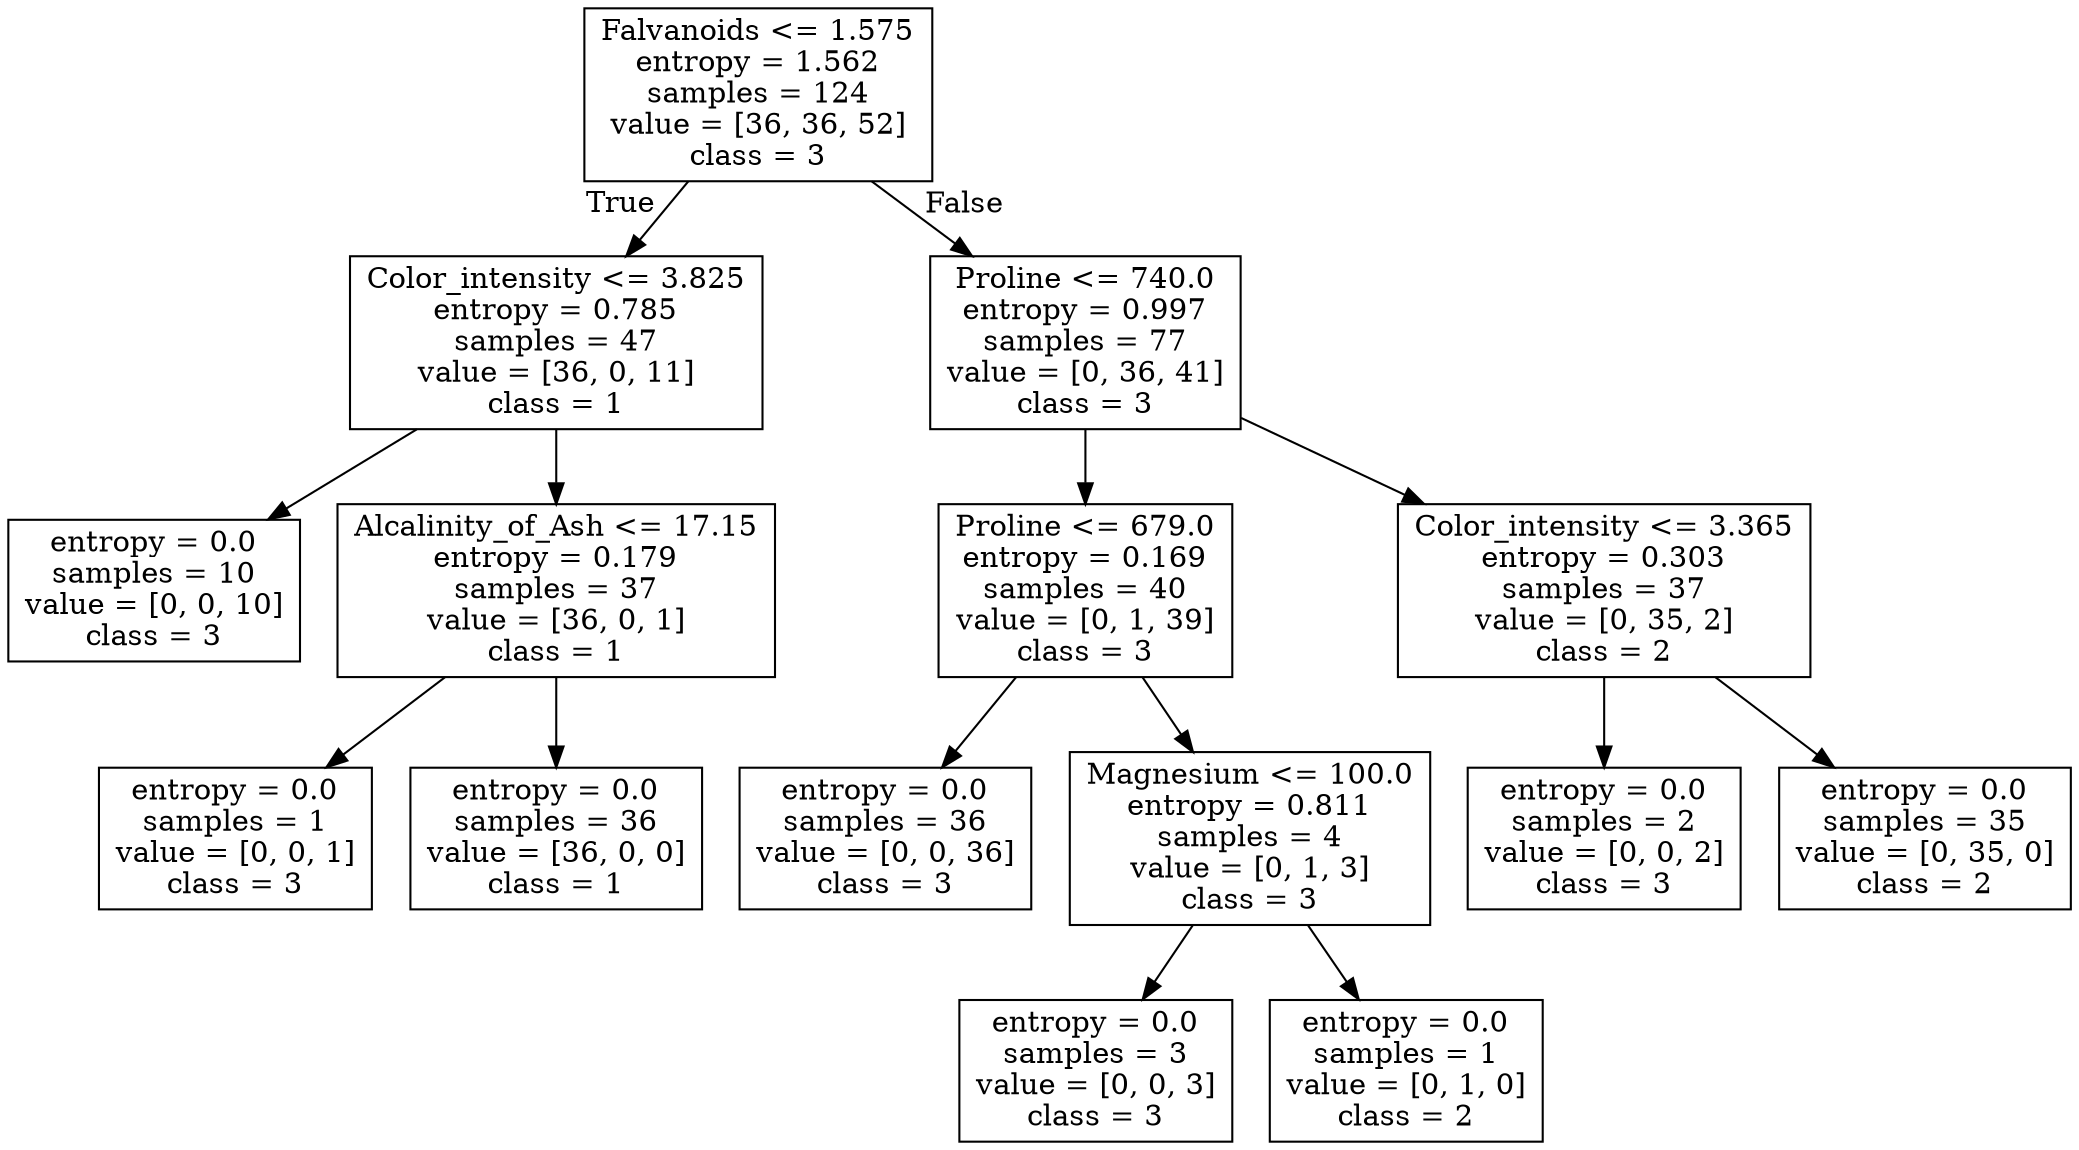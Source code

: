 digraph Tree {
node [shape=box] ;
0 [label="Falvanoids <= 1.575\nentropy = 1.562\nsamples = 124\nvalue = [36, 36, 52]\nclass = 3"] ;
1 [label="Color_intensity <= 3.825\nentropy = 0.785\nsamples = 47\nvalue = [36, 0, 11]\nclass = 1"] ;
0 -> 1 [labeldistance=2.5, labelangle=45, headlabel="True"] ;
2 [label="entropy = 0.0\nsamples = 10\nvalue = [0, 0, 10]\nclass = 3"] ;
1 -> 2 ;
3 [label="Alcalinity_of_Ash <= 17.15\nentropy = 0.179\nsamples = 37\nvalue = [36, 0, 1]\nclass = 1"] ;
1 -> 3 ;
4 [label="entropy = 0.0\nsamples = 1\nvalue = [0, 0, 1]\nclass = 3"] ;
3 -> 4 ;
5 [label="entropy = 0.0\nsamples = 36\nvalue = [36, 0, 0]\nclass = 1"] ;
3 -> 5 ;
6 [label="Proline <= 740.0\nentropy = 0.997\nsamples = 77\nvalue = [0, 36, 41]\nclass = 3"] ;
0 -> 6 [labeldistance=2.5, labelangle=-45, headlabel="False"] ;
7 [label="Proline <= 679.0\nentropy = 0.169\nsamples = 40\nvalue = [0, 1, 39]\nclass = 3"] ;
6 -> 7 ;
8 [label="entropy = 0.0\nsamples = 36\nvalue = [0, 0, 36]\nclass = 3"] ;
7 -> 8 ;
9 [label="Magnesium <= 100.0\nentropy = 0.811\nsamples = 4\nvalue = [0, 1, 3]\nclass = 3"] ;
7 -> 9 ;
10 [label="entropy = 0.0\nsamples = 3\nvalue = [0, 0, 3]\nclass = 3"] ;
9 -> 10 ;
11 [label="entropy = 0.0\nsamples = 1\nvalue = [0, 1, 0]\nclass = 2"] ;
9 -> 11 ;
12 [label="Color_intensity <= 3.365\nentropy = 0.303\nsamples = 37\nvalue = [0, 35, 2]\nclass = 2"] ;
6 -> 12 ;
13 [label="entropy = 0.0\nsamples = 2\nvalue = [0, 0, 2]\nclass = 3"] ;
12 -> 13 ;
14 [label="entropy = 0.0\nsamples = 35\nvalue = [0, 35, 0]\nclass = 2"] ;
12 -> 14 ;
}